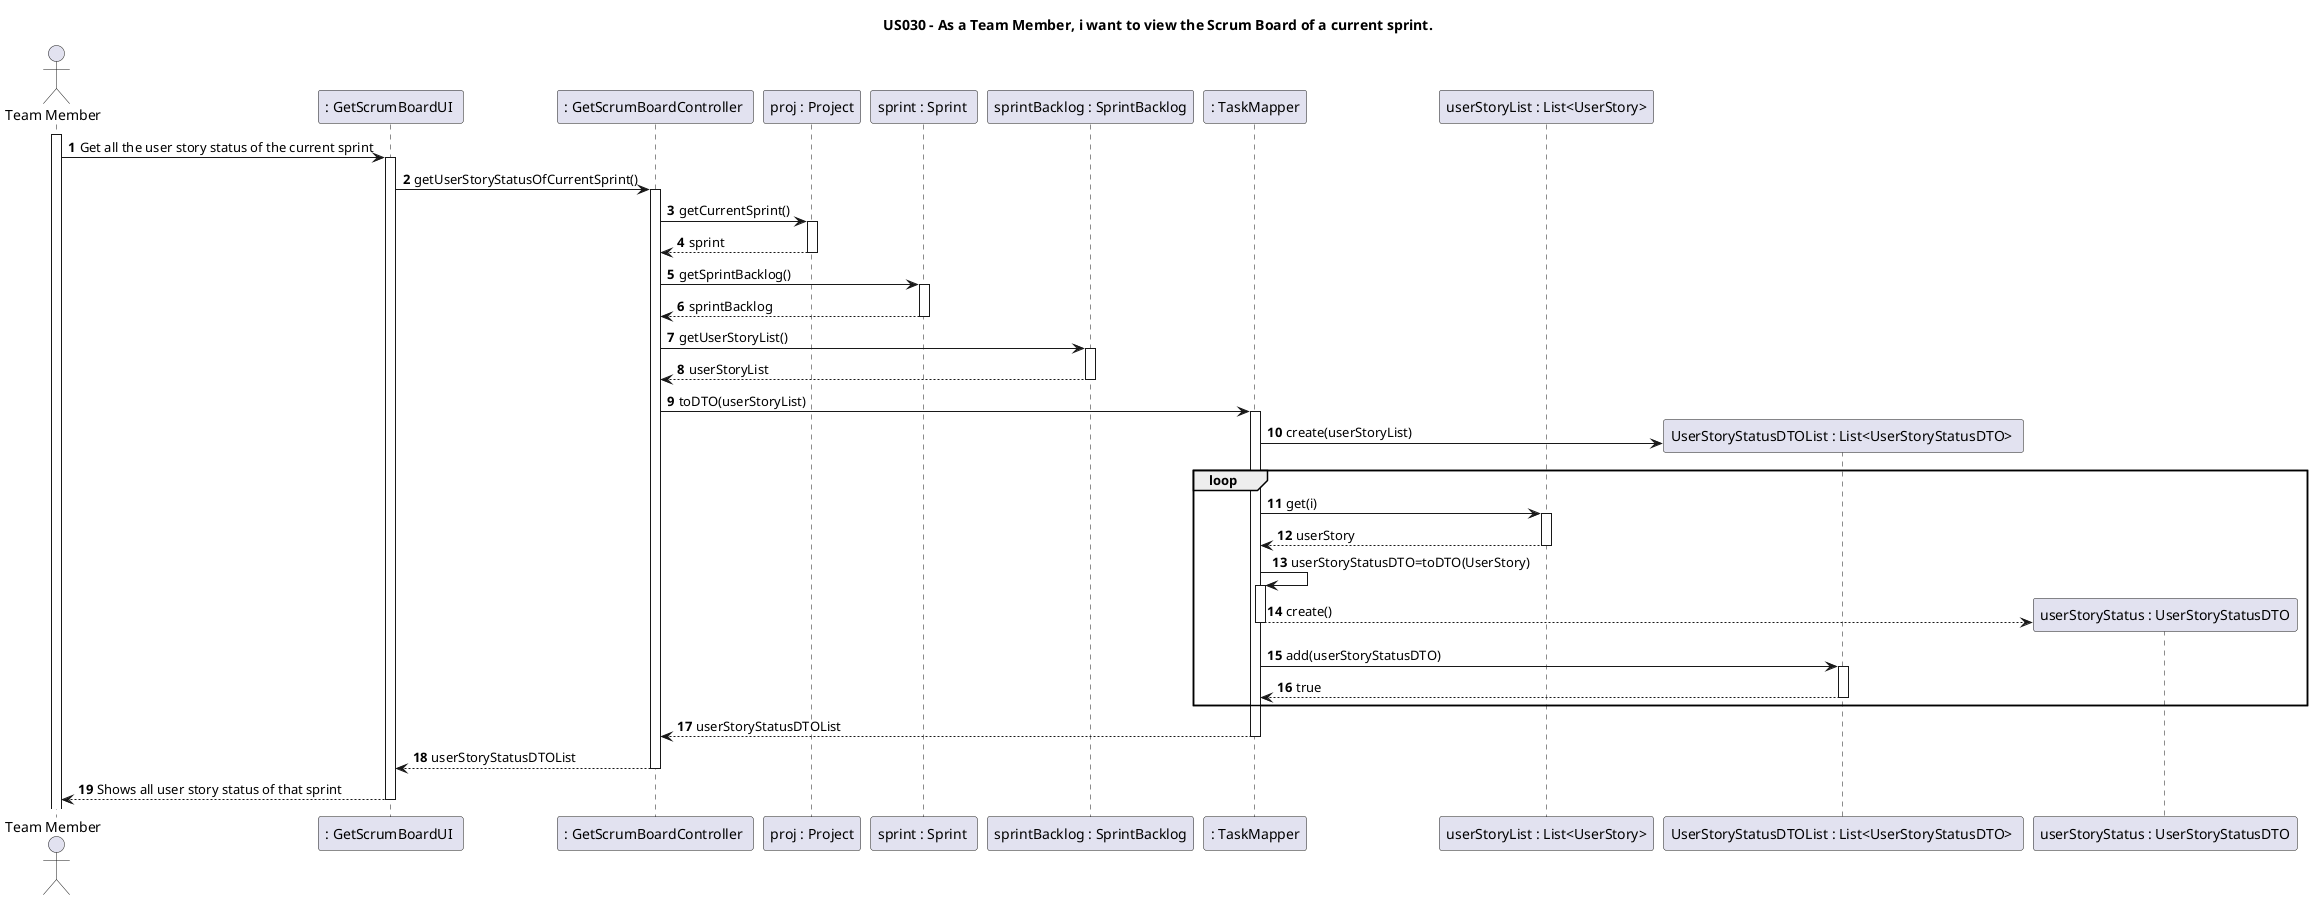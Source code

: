 @startuml
'https://plantuml.com/class-diagram

title US030 - As a Team Member, i want to view the Scrum Board of a current sprint.

autoactivate on
autonumber

actor "Team Member" as TeamMember

participant ": GetScrumBoardUI " as UI
participant ": GetScrumBoardController " as controller
participant "proj : Project" as proj
participant "sprint : Sprint " as sprint
participant "sprintBacklog : SprintBacklog" as sprintBacklog
participant ": TaskMapper" as mapper
participant "userStoryList : List<UserStory>" as userStoryList
participant "UserStoryStatusDTOList : List<UserStoryStatusDTO> " as tasksDTOList
participant "userStoryStatus : UserStoryStatusDTO" as UserStoryStatus

activate TeamMember

TeamMember -> UI: Get all the user story status of the current sprint

UI -> controller: getUserStoryStatusOfCurrentSprint()
controller -> proj: getCurrentSprint()
return sprint
controller -> sprint: getSprintBacklog()
return sprintBacklog
controller -> sprintBacklog: getUserStoryList()
return userStoryList
controller -> mapper : toDTO(userStoryList)
mapper -> tasksDTOList**: create(userStoryList)
loop
mapper -> userStoryList : get(i)
return userStory
mapper -> mapper : userStoryStatusDTO=toDTO(UserStory)
mapper --> UserStoryStatus**: create()
deactivate
mapper -> tasksDTOList : add(userStoryStatusDTO)
return true
end
return userStoryStatusDTOList
return userStoryStatusDTOList
return Shows all user story status of that sprint


@enduml

